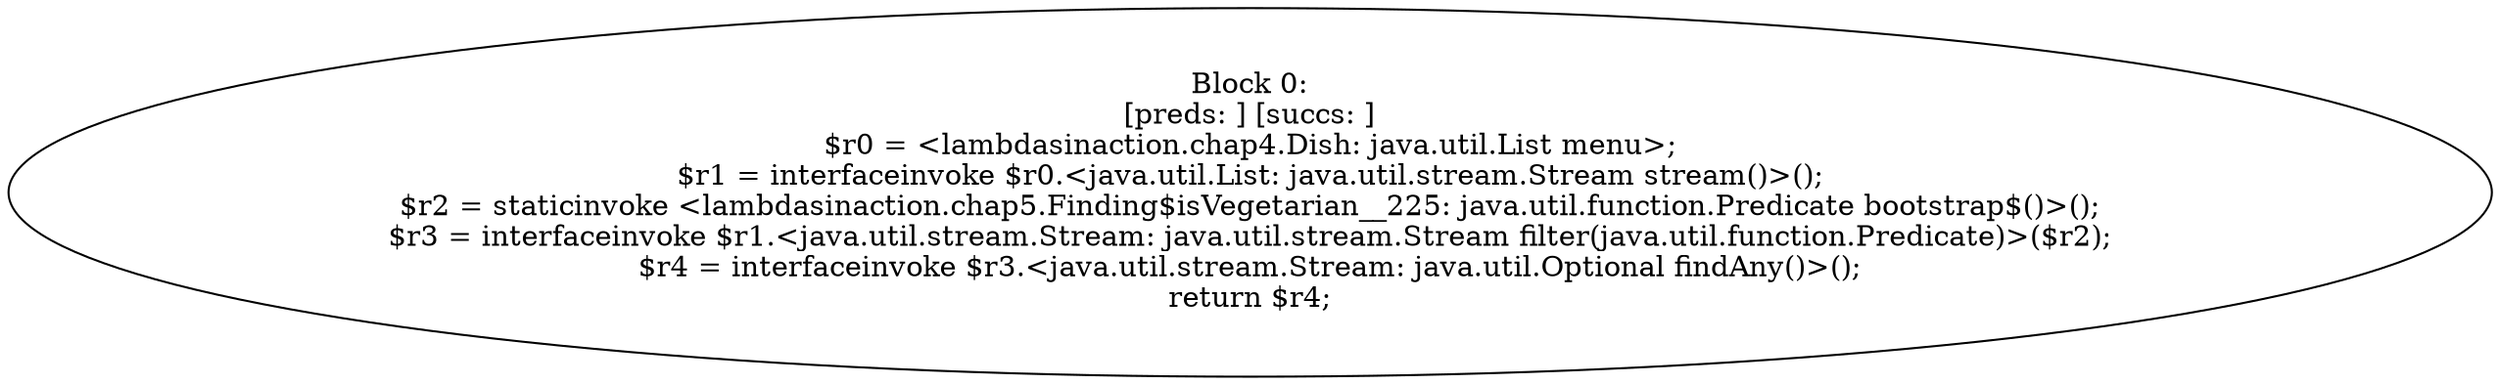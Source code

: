 digraph "unitGraph" {
    "Block 0:
[preds: ] [succs: ]
$r0 = <lambdasinaction.chap4.Dish: java.util.List menu>;
$r1 = interfaceinvoke $r0.<java.util.List: java.util.stream.Stream stream()>();
$r2 = staticinvoke <lambdasinaction.chap5.Finding$isVegetarian__225: java.util.function.Predicate bootstrap$()>();
$r3 = interfaceinvoke $r1.<java.util.stream.Stream: java.util.stream.Stream filter(java.util.function.Predicate)>($r2);
$r4 = interfaceinvoke $r3.<java.util.stream.Stream: java.util.Optional findAny()>();
return $r4;
"
}
